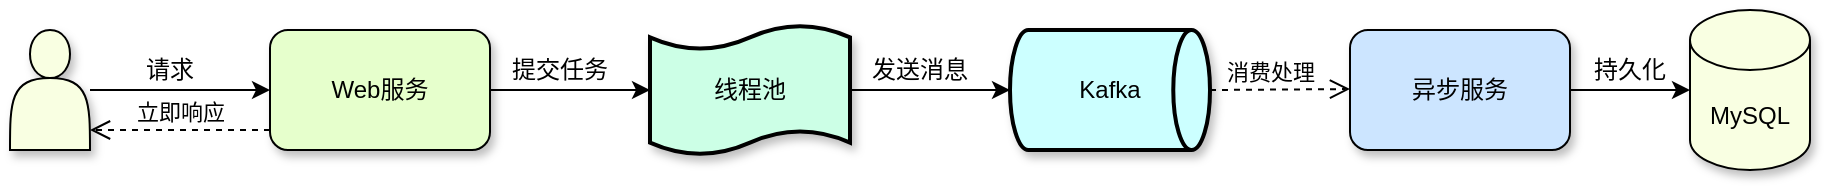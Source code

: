 <mxfile version="28.0.7">
  <diagram name="第 1 页" id="pMctmSi5Pf7Hwh6c0KyB">
    <mxGraphModel dx="1210" dy="534" grid="1" gridSize="10" guides="1" tooltips="1" connect="1" arrows="1" fold="1" page="1" pageScale="1" pageWidth="827" pageHeight="1169" math="0" shadow="0">
      <root>
        <mxCell id="0" />
        <mxCell id="1" parent="0" />
        <mxCell id="0oCn_plIodp3q3iqxllZ-7" style="edgeStyle=orthogonalEdgeStyle;rounded=0;orthogonalLoop=1;jettySize=auto;html=1;entryX=0;entryY=0.5;entryDx=0;entryDy=0;" edge="1" parent="1" source="0oCn_plIodp3q3iqxllZ-1" target="0oCn_plIodp3q3iqxllZ-2">
          <mxGeometry relative="1" as="geometry" />
        </mxCell>
        <mxCell id="0oCn_plIodp3q3iqxllZ-1" value="" style="shape=actor;whiteSpace=wrap;html=1;shadow=1;fillColor=#F9FFE2;" vertex="1" parent="1">
          <mxGeometry x="50" y="300" width="40" height="60" as="geometry" />
        </mxCell>
        <mxCell id="0oCn_plIodp3q3iqxllZ-10" style="edgeStyle=orthogonalEdgeStyle;rounded=0;orthogonalLoop=1;jettySize=auto;html=1;exitX=1;exitY=0.5;exitDx=0;exitDy=0;" edge="1" parent="1" source="0oCn_plIodp3q3iqxllZ-2" target="0oCn_plIodp3q3iqxllZ-3">
          <mxGeometry relative="1" as="geometry" />
        </mxCell>
        <mxCell id="0oCn_plIodp3q3iqxllZ-2" value="Web服务" style="rounded=1;whiteSpace=wrap;html=1;fillColor=#E6FFCC;shadow=1;" vertex="1" parent="1">
          <mxGeometry x="180" y="300" width="110" height="60" as="geometry" />
        </mxCell>
        <mxCell id="0oCn_plIodp3q3iqxllZ-3" value="线程池" style="shape=tape;whiteSpace=wrap;html=1;strokeWidth=2;size=0.19;fillColor=#CCFFE6;shadow=1;" vertex="1" parent="1">
          <mxGeometry x="370" y="297.5" width="100" height="65" as="geometry" />
        </mxCell>
        <mxCell id="0oCn_plIodp3q3iqxllZ-4" value="Kafka" style="strokeWidth=2;html=1;shape=mxgraph.flowchart.direct_data;whiteSpace=wrap;fillColor=#CCFFFF;shadow=1;" vertex="1" parent="1">
          <mxGeometry x="550" y="300" width="100" height="60" as="geometry" />
        </mxCell>
        <mxCell id="0oCn_plIodp3q3iqxllZ-5" value="异步服务" style="rounded=1;whiteSpace=wrap;html=1;fillColor=#CCE5FF;shadow=1;" vertex="1" parent="1">
          <mxGeometry x="720" y="300" width="110" height="60" as="geometry" />
        </mxCell>
        <mxCell id="0oCn_plIodp3q3iqxllZ-6" value="MySQL" style="shape=cylinder3;whiteSpace=wrap;html=1;boundedLbl=1;backgroundOutline=1;size=15;fillColor=#F9FFE2;shadow=1;" vertex="1" parent="1">
          <mxGeometry x="890" y="290" width="60" height="80" as="geometry" />
        </mxCell>
        <mxCell id="0oCn_plIodp3q3iqxllZ-8" value="请求" style="text;strokeColor=none;align=center;fillColor=none;html=1;verticalAlign=middle;whiteSpace=wrap;rounded=0;" vertex="1" parent="1">
          <mxGeometry x="110" y="310" width="40" height="20" as="geometry" />
        </mxCell>
        <mxCell id="0oCn_plIodp3q3iqxllZ-9" value="立即响应" style="html=1;verticalAlign=bottom;endArrow=open;dashed=1;endSize=8;curved=0;rounded=0;" edge="1" parent="1">
          <mxGeometry relative="1" as="geometry">
            <mxPoint x="180" y="350" as="sourcePoint" />
            <mxPoint x="90" y="350" as="targetPoint" />
          </mxGeometry>
        </mxCell>
        <mxCell id="0oCn_plIodp3q3iqxllZ-11" value="提交任务" style="text;strokeColor=none;align=center;fillColor=none;html=1;verticalAlign=middle;whiteSpace=wrap;rounded=0;" vertex="1" parent="1">
          <mxGeometry x="300" y="310" width="50" height="20" as="geometry" />
        </mxCell>
        <mxCell id="0oCn_plIodp3q3iqxllZ-12" style="edgeStyle=orthogonalEdgeStyle;rounded=0;orthogonalLoop=1;jettySize=auto;html=1;entryX=0;entryY=0.5;entryDx=0;entryDy=0;entryPerimeter=0;" edge="1" parent="1" source="0oCn_plIodp3q3iqxllZ-3" target="0oCn_plIodp3q3iqxllZ-4">
          <mxGeometry relative="1" as="geometry" />
        </mxCell>
        <mxCell id="0oCn_plIodp3q3iqxllZ-13" value="发送消息" style="text;strokeColor=none;align=center;fillColor=none;html=1;verticalAlign=middle;whiteSpace=wrap;rounded=0;" vertex="1" parent="1">
          <mxGeometry x="480" y="310" width="50" height="20" as="geometry" />
        </mxCell>
        <mxCell id="0oCn_plIodp3q3iqxllZ-16" style="edgeStyle=orthogonalEdgeStyle;rounded=0;orthogonalLoop=1;jettySize=auto;html=1;entryX=0;entryY=0.5;entryDx=0;entryDy=0;entryPerimeter=0;" edge="1" parent="1" source="0oCn_plIodp3q3iqxllZ-5" target="0oCn_plIodp3q3iqxllZ-6">
          <mxGeometry relative="1" as="geometry" />
        </mxCell>
        <mxCell id="0oCn_plIodp3q3iqxllZ-17" value="持久化" style="text;strokeColor=none;align=center;fillColor=none;html=1;verticalAlign=middle;whiteSpace=wrap;rounded=0;" vertex="1" parent="1">
          <mxGeometry x="840" y="310" width="40" height="20" as="geometry" />
        </mxCell>
        <mxCell id="0oCn_plIodp3q3iqxllZ-18" value="消费处理" style="html=1;verticalAlign=bottom;endArrow=open;dashed=1;endSize=8;curved=0;rounded=0;" edge="1" parent="1">
          <mxGeometry x="-0.143" relative="1" as="geometry">
            <mxPoint x="650" y="330" as="sourcePoint" />
            <mxPoint x="720" y="329.52" as="targetPoint" />
            <mxPoint as="offset" />
          </mxGeometry>
        </mxCell>
      </root>
    </mxGraphModel>
  </diagram>
</mxfile>

